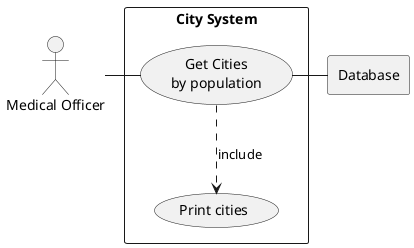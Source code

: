 @startuml

actor WHO as "Medical Officer"

rectangle Database

rectangle "City System" {
    usecase UC4 as "Get Cities
	by population"

    usecase UCa as "Print cities"

    WHO - UC4
    UC4 ..> UCa : include
    UC4 - Database
}

@enduml